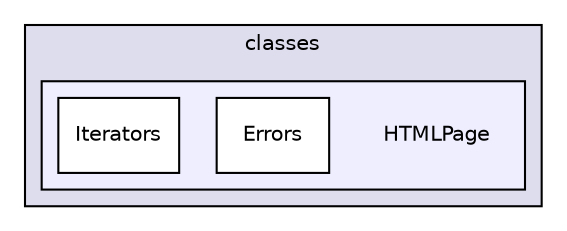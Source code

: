 digraph G {
  compound=true
  node [ fontsize=10, fontname="Helvetica"];
  edge [ labelfontsize=9, labelfontname="Helvetica"];
  subgraph clusterdir_e91ae33d84bf7b9c8b7506bae7bb7a90 {
    graph [ bgcolor="#ddddee", pencolor="black", label="classes" fontname="Helvetica", fontsize=10, URL="dir_e91ae33d84bf7b9c8b7506bae7bb7a90.html"]
  subgraph clusterdir_c7809179f2a8386cb6b5cf5d6f08794e {
    graph [ bgcolor="#eeeeff", pencolor="black", label="" URL="dir_c7809179f2a8386cb6b5cf5d6f08794e.html"];
    dir_c7809179f2a8386cb6b5cf5d6f08794e [shape=plaintext label="HTMLPage"];
    dir_5462381469be7de0644124174439084e [shape=box label="Errors" color="black" fillcolor="white" style="filled" URL="dir_5462381469be7de0644124174439084e.html"];
    dir_ac06b563997c8f8c7d10c3d76a913c4c [shape=box label="Iterators" color="black" fillcolor="white" style="filled" URL="dir_ac06b563997c8f8c7d10c3d76a913c4c.html"];
  }
  }
}
